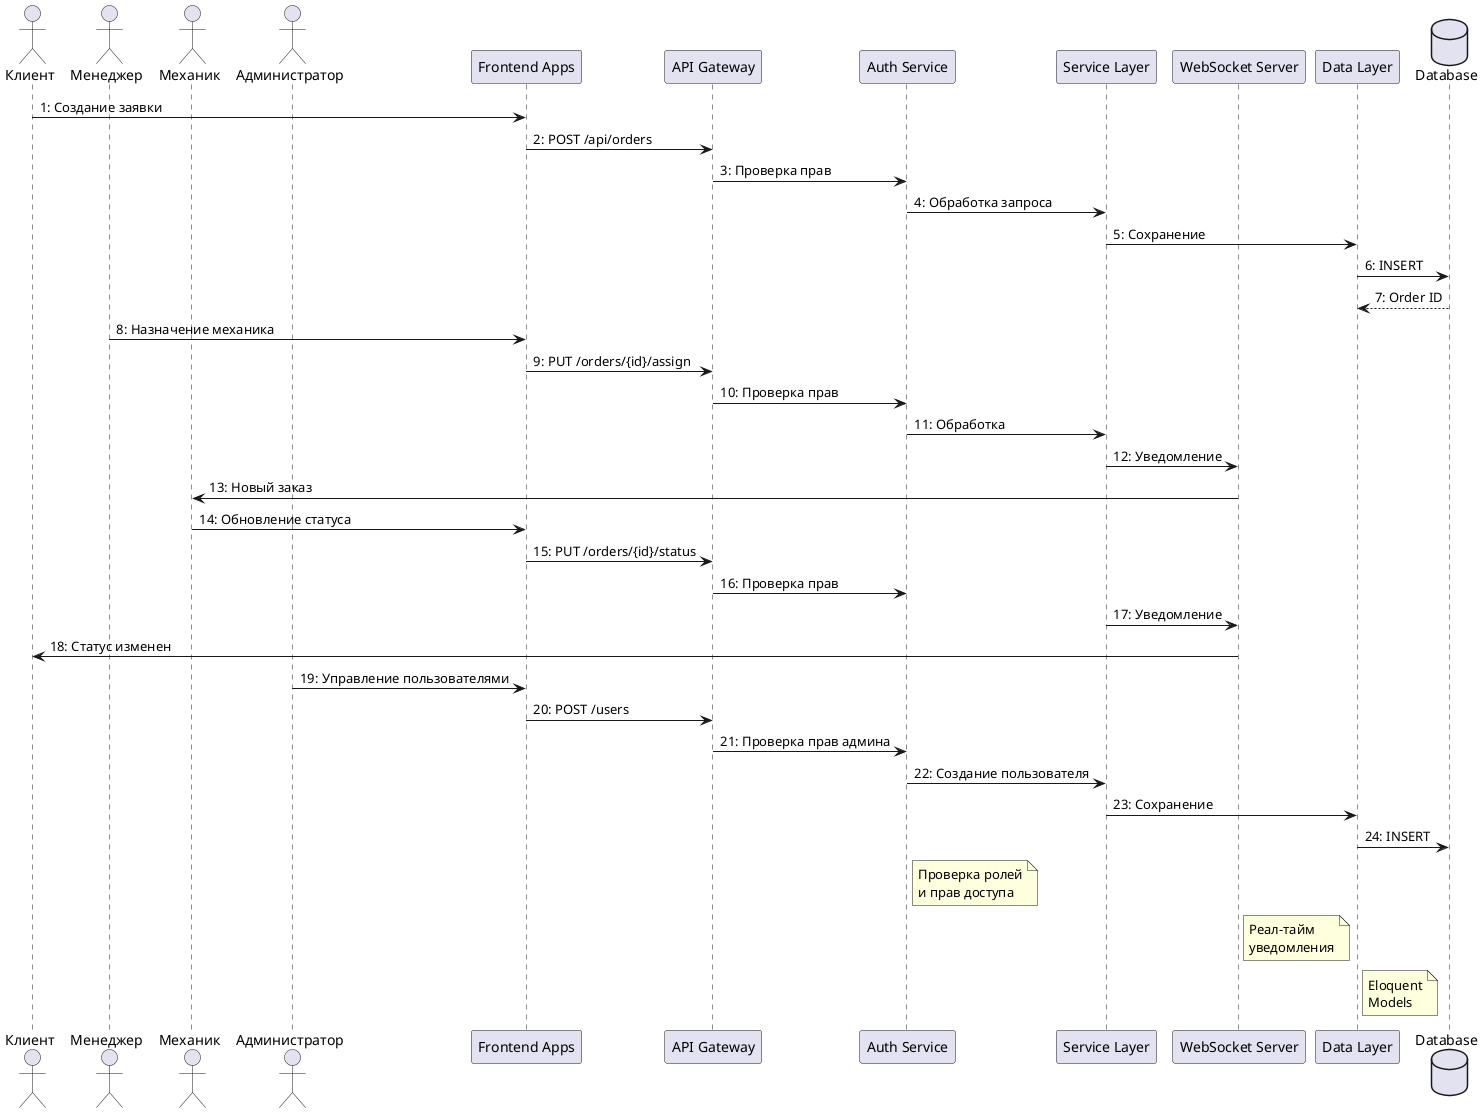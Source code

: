 @startuml Communication_HandyFix
actor "Клиент" as Client
actor "Менеджер" as Manager
actor "Механик" as Mechanic
actor "Администратор" as Admin

participant "Frontend Apps" as FE
participant "API Gateway" as API
participant "Auth Service" as AUTH
participant "Service Layer" as SRV
participant "WebSocket Server" as WS
participant "Data Layer" as DAL
database "Database" as DB

Client -> FE : 1: Создание заявки
FE -> API : 2: POST /api/orders
API -> AUTH : 3: Проверка прав
AUTH -> SRV : 4: Обработка запроса
SRV -> DAL : 5: Сохранение
DAL -> DB : 6: INSERT
DB --> DAL : 7: Order ID

Manager -> FE : 8: Назначение механика
FE -> API : 9: PUT /orders/{id}/assign
API -> AUTH : 10: Проверка прав
AUTH -> SRV : 11: Обработка
SRV -> WS : 12: Уведомление
WS -> Mechanic : 13: Новый заказ

Mechanic -> FE : 14: Обновление статуса
FE -> API : 15: PUT /orders/{id}/status
API -> AUTH : 16: Проверка прав
SRV -> WS : 17: Уведомление
WS -> Client : 18: Статус изменен

Admin -> FE : 19: Управление пользователями
FE -> API : 20: POST /users
API -> AUTH : 21: Проверка прав админа
AUTH -> SRV : 22: Создание пользователя
SRV -> DAL : 23: Сохранение
DAL -> DB : 24: INSERT

note right of AUTH : Проверка ролей\nи прав доступа
note right of WS : Реал-тайм\nуведомления
note right of DAL : Eloquent\nModels

@enduml